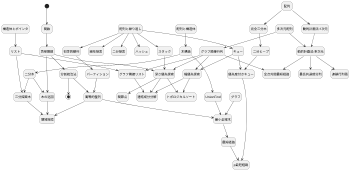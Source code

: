 @startuml
hide empty description
scale 350 width
[*] --> 関数
配列と繰り返し --> 初等的整列
配列と繰り返し --> スタック
配列と繰り返し --> キュー
構造体とポインタ --> リスト
配列と繰り返し --> 線形探索
配列と繰り返し --> 二分探索
配列と繰り返し --> ハッシュ

関数 --> 再帰関数
再帰関数 --> 分割統治法

初等的整列 --> パーティション
パーティション --> 高等的整列
分割統治法 --> 高等的整列

配列と構造体 --> 木構造
木構造 --> 二分木
二分木 --> 木の巡回
再帰関数 --> 木の巡回

二分木 --> 二分探索木
リスト --> 二分探索木

配列 --> 完全二分木
完全二分木 --> 二分ヒープ
二分ヒープ --> 優先度付きキュー
キュー --> 優先度付きキュー

配列 --> 動的計画法:1次元
動的計画法:1次元 --> 動的計画法:多次元
多次元配列 --> 動的計画法:多次元
動的計画法:多次元 --> 最長共通部分列
動的計画法:多次元 --> 連鎖行列積

再帰関数 --> 深さ優先探索
スタック --> 深さ優先探索
キュー --> 幅優先探索
多次元配列 --> グラフ隣接行列
グラフ隣接行列 --> 深さ優先探索
グラフ隣接行列 --> 幅優先探索
グラフ隣接行列 --> グラフ隣接リスト
リスト --> グラフ隣接リスト
深さ優先探索 --> 連結成分分解
幅優先探索 --> 連結成分分解
グラフ隣接リスト --> 連結成分分解

グラフ --> 最小全域木
最小全域木 --> 最短経路
最短経路 --> p最短経路
優先度付きキュー --> p最短経路

木構造 --> UnionFind
高等的整列 --> 領域探索
二分探索木 --> 領域探索
木の巡回 --> 領域探索

グラフ隣接行列 --> 全点対間最短経路
動的計画法:多次元 --> 全点対間最短経路
深さ優先探索 --> 関節点
深さ優先探索 --> トポロジカルソート
幅優先探索 --> トポロジカルソート
高等的整列 --> 最小全域木
UnionFind --> 最小全域木


分割統治法 --> [*]
@enduml